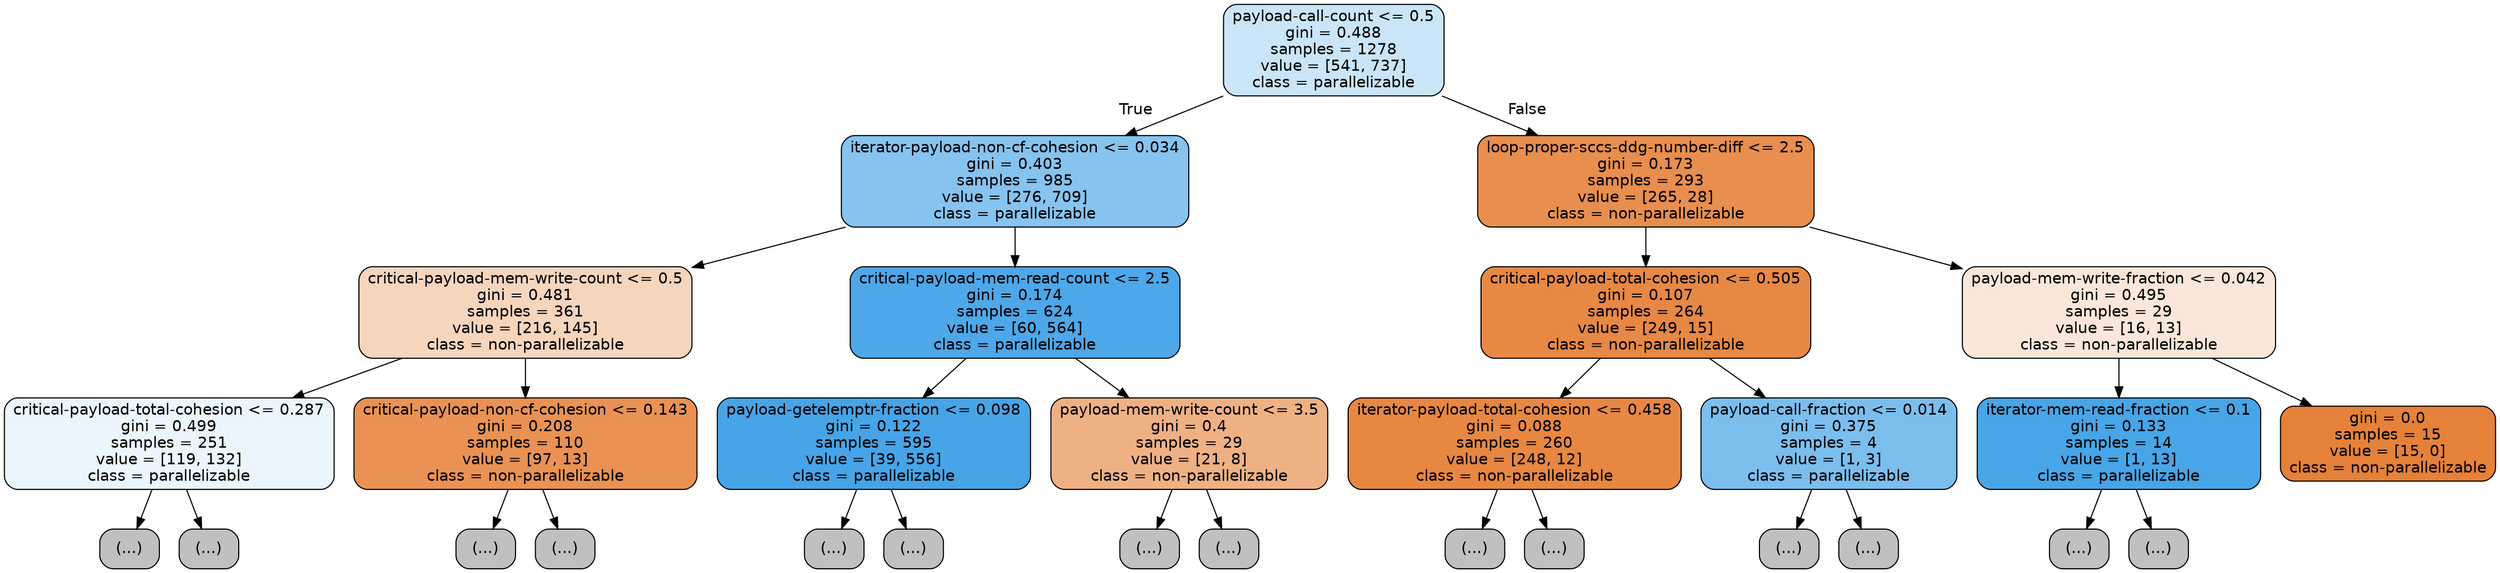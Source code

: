 digraph Tree {
node [shape=box, style="filled, rounded", color="black", fontname=helvetica] ;
edge [fontname=helvetica] ;
0 [label="payload-call-count <= 0.5\ngini = 0.488\nsamples = 1278\nvalue = [541, 737]\nclass = parallelizable", fillcolor="#399de544"] ;
1 [label="iterator-payload-non-cf-cohesion <= 0.034\ngini = 0.403\nsamples = 985\nvalue = [276, 709]\nclass = parallelizable", fillcolor="#399de59c"] ;
0 -> 1 [labeldistance=2.5, labelangle=45, headlabel="True"] ;
2 [label="critical-payload-mem-write-count <= 0.5\ngini = 0.481\nsamples = 361\nvalue = [216, 145]\nclass = non-parallelizable", fillcolor="#e5813954"] ;
1 -> 2 ;
3 [label="critical-payload-total-cohesion <= 0.287\ngini = 0.499\nsamples = 251\nvalue = [119, 132]\nclass = parallelizable", fillcolor="#399de519"] ;
2 -> 3 ;
4 [label="(...)", fillcolor="#C0C0C0"] ;
3 -> 4 ;
35 [label="(...)", fillcolor="#C0C0C0"] ;
3 -> 35 ;
54 [label="critical-payload-non-cf-cohesion <= 0.143\ngini = 0.208\nsamples = 110\nvalue = [97, 13]\nclass = non-parallelizable", fillcolor="#e58139dd"] ;
2 -> 54 ;
55 [label="(...)", fillcolor="#C0C0C0"] ;
54 -> 55 ;
64 [label="(...)", fillcolor="#C0C0C0"] ;
54 -> 64 ;
73 [label="critical-payload-mem-read-count <= 2.5\ngini = 0.174\nsamples = 624\nvalue = [60, 564]\nclass = parallelizable", fillcolor="#399de5e4"] ;
1 -> 73 ;
74 [label="payload-getelemptr-fraction <= 0.098\ngini = 0.122\nsamples = 595\nvalue = [39, 556]\nclass = parallelizable", fillcolor="#399de5ed"] ;
73 -> 74 ;
75 [label="(...)", fillcolor="#C0C0C0"] ;
74 -> 75 ;
76 [label="(...)", fillcolor="#C0C0C0"] ;
74 -> 76 ;
153 [label="payload-mem-write-count <= 3.5\ngini = 0.4\nsamples = 29\nvalue = [21, 8]\nclass = non-parallelizable", fillcolor="#e581399e"] ;
73 -> 153 ;
154 [label="(...)", fillcolor="#C0C0C0"] ;
153 -> 154 ;
159 [label="(...)", fillcolor="#C0C0C0"] ;
153 -> 159 ;
166 [label="loop-proper-sccs-ddg-number-diff <= 2.5\ngini = 0.173\nsamples = 293\nvalue = [265, 28]\nclass = non-parallelizable", fillcolor="#e58139e4"] ;
0 -> 166 [labeldistance=2.5, labelangle=-45, headlabel="False"] ;
167 [label="critical-payload-total-cohesion <= 0.505\ngini = 0.107\nsamples = 264\nvalue = [249, 15]\nclass = non-parallelizable", fillcolor="#e58139f0"] ;
166 -> 167 ;
168 [label="iterator-payload-total-cohesion <= 0.458\ngini = 0.088\nsamples = 260\nvalue = [248, 12]\nclass = non-parallelizable", fillcolor="#e58139f3"] ;
167 -> 168 ;
169 [label="(...)", fillcolor="#C0C0C0"] ;
168 -> 169 ;
178 [label="(...)", fillcolor="#C0C0C0"] ;
168 -> 178 ;
185 [label="payload-call-fraction <= 0.014\ngini = 0.375\nsamples = 4\nvalue = [1, 3]\nclass = parallelizable", fillcolor="#399de5aa"] ;
167 -> 185 ;
186 [label="(...)", fillcolor="#C0C0C0"] ;
185 -> 186 ;
187 [label="(...)", fillcolor="#C0C0C0"] ;
185 -> 187 ;
188 [label="payload-mem-write-fraction <= 0.042\ngini = 0.495\nsamples = 29\nvalue = [16, 13]\nclass = non-parallelizable", fillcolor="#e5813930"] ;
166 -> 188 ;
189 [label="iterator-mem-read-fraction <= 0.1\ngini = 0.133\nsamples = 14\nvalue = [1, 13]\nclass = parallelizable", fillcolor="#399de5eb"] ;
188 -> 189 ;
190 [label="(...)", fillcolor="#C0C0C0"] ;
189 -> 190 ;
191 [label="(...)", fillcolor="#C0C0C0"] ;
189 -> 191 ;
192 [label="gini = 0.0\nsamples = 15\nvalue = [15, 0]\nclass = non-parallelizable", fillcolor="#e58139ff"] ;
188 -> 192 ;
}